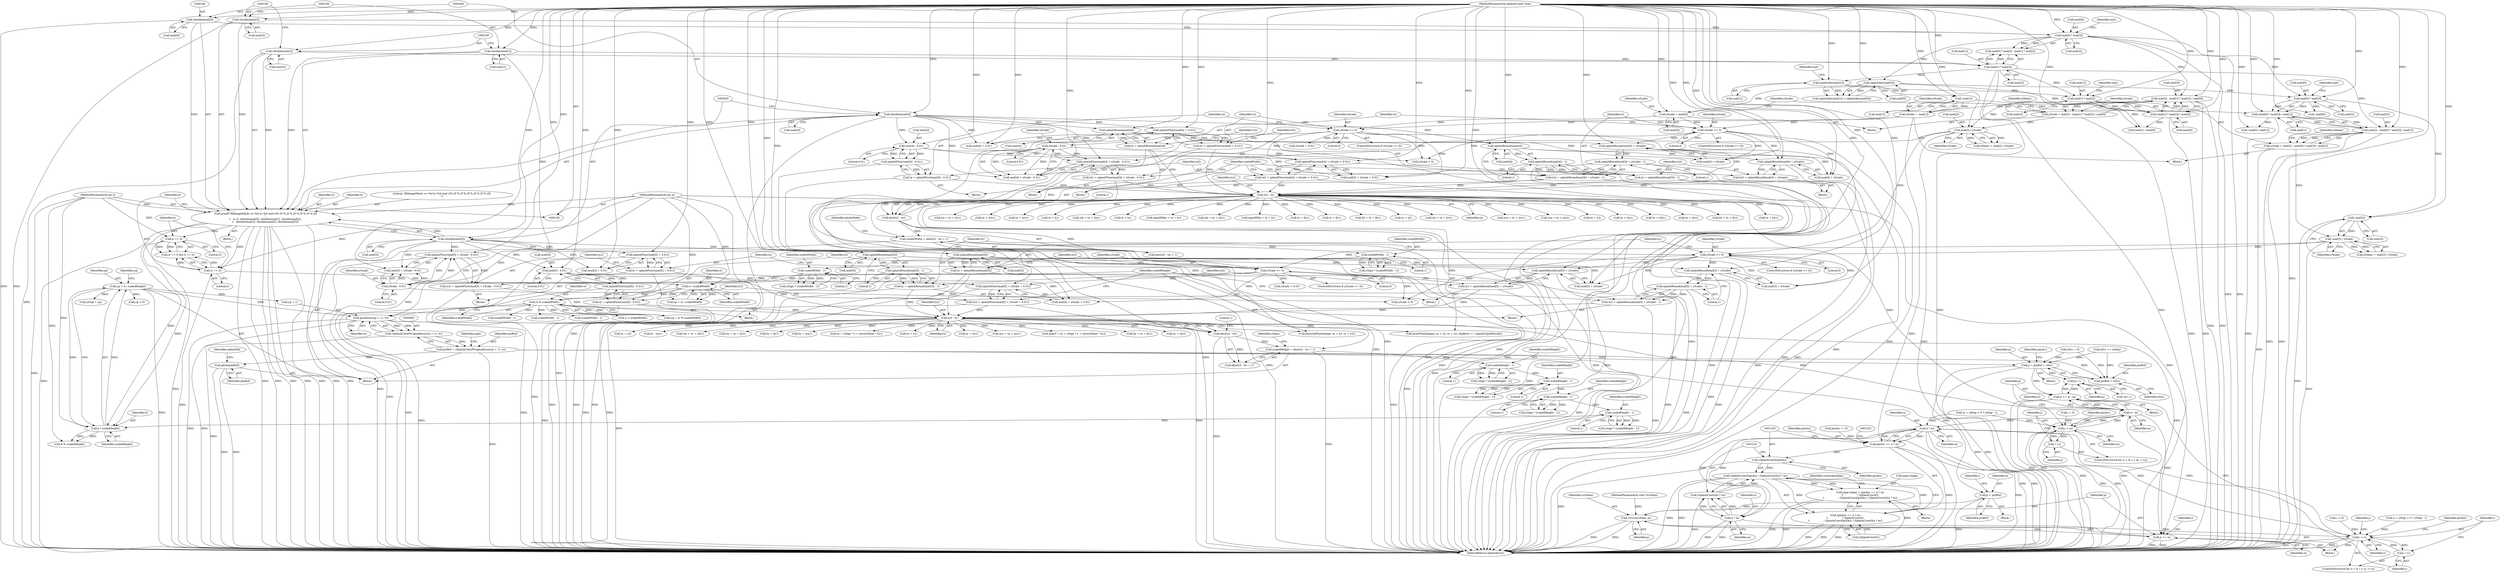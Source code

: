 digraph "0_poppler_9cf2325fb22f812b31858e519411f57747d39bd8_1@API" {
"1000894" [label="(Call,gmallocn((yp + 1), w))"];
"1000870" [label="(Call,yp = h / scaledHeight)"];
"1000872" [label="(Call,h / scaledHeight)"];
"1000175" [label="(Call,printf(\"fillImageMask: w=%d h=%d mat=[%.2f %.2f %.2f %.2f %.2f %.2f]\n\",\n\t   w, h, (double)mat[0], (double)mat[1], (double)mat[2],\n\t   (double)mat[3], (double)mat[4], (double)mat[5]))"];
"1000103" [label="(MethodParameterIn,int w)"];
"1000104" [label="(MethodParameterIn,int h)"];
"1000179" [label="(Call,(double)mat[0])"];
"1000105" [label="(MethodParameterIn,SplashCoord *mat)"];
"1000184" [label="(Call,(double)mat[1])"];
"1000189" [label="(Call,(double)mat[2])"];
"1000194" [label="(Call,(double)mat[3])"];
"1000199" [label="(Call,(double)mat[4])"];
"1000204" [label="(Call,(double)mat[5])"];
"1000214" [label="(Call,h == 0)"];
"1000615" [label="(Call,scaledHeight - 1)"];
"1000607" [label="(Call,scaledHeight - 1)"];
"1000586" [label="(Call,scaledHeight - 1)"];
"1000578" [label="(Call,scaledHeight - 1)"];
"1000518" [label="(Call,scaledHeight = abs(ty2 - ty) + 1)"];
"1000521" [label="(Call,abs(ty2 - ty))"];
"1000522" [label="(Call,ty2 - ty)"];
"1000508" [label="(Call,ty2 = splashFloor(mat[5] + yScale - 0.01))"];
"1000510" [label="(Call,splashFloor(mat[5] + yScale - 0.01))"];
"1000515" [label="(Call,yScale - 0.01)"];
"1000476" [label="(Call,yScale >= 0)"];
"1000322" [label="(Call,mat[2] / yScale)"];
"1000310" [label="(Call,mat[1] * mat[2])"];
"1000244" [label="(Call,splashAbs(mat[1]))"];
"1000230" [label="(Call,mat[1] * mat[2])"];
"1000303" [label="(Call,yScale = mat[3] - (mat[1] * mat[2]) / mat[0])"];
"1000305" [label="(Call,mat[3] - (mat[1] * mat[2]) / mat[0])"];
"1000223" [label="(Call,mat[0] * mat[3])"];
"1000309" [label="(Call,(mat[1] * mat[2]) / mat[0])"];
"1000248" [label="(Call,splashAbs(mat[0]))"];
"1000280" [label="(Call,-mat[3] / yScale)"];
"1000281" [label="(Call,-mat[3])"];
"1000268" [label="(Call,mat[0] * mat[3])"];
"1000261" [label="(Call,yScale = mat[2] - (mat[0] * mat[3]) / mat[1])"];
"1000263" [label="(Call,mat[2] - (mat[0] * mat[3]) / mat[1])"];
"1000267" [label="(Call,(mat[0] * mat[3]) / mat[1])"];
"1000257" [label="(Call,-mat[1])"];
"1000488" [label="(Call,ty2 = splashFloor(mat[5] + yScale + 0.01))"];
"1000490" [label="(Call,splashFloor(mat[5] + yScale + 0.01))"];
"1000483" [label="(Call,mat[5] - 0.01)"];
"1000445" [label="(Call,ty2 = splashRound(mat[5] + yScale) - 1)"];
"1000447" [label="(Call,splashRound(mat[5] + yScale) - 1)"];
"1000448" [label="(Call,splashRound(mat[5] + yScale))"];
"1000441" [label="(Call,splashRound(mat[5]))"];
"1000435" [label="(Call,yScale >= 0)"];
"1000465" [label="(Call,ty2 = splashRound(mat[5] + yScale))"];
"1000467" [label="(Call,splashRound(mat[5] + yScale))"];
"1000460" [label="(Call,splashRound(mat[5]))"];
"1000439" [label="(Call,ty = splashRound(mat[5]))"];
"1000500" [label="(Call,ty = splashFloor(mat[5] + 0.01))"];
"1000502" [label="(Call,splashFloor(mat[5] + 0.01))"];
"1000457" [label="(Call,ty = splashRound(mat[5]) - 1)"];
"1000459" [label="(Call,splashRound(mat[5]) - 1)"];
"1000480" [label="(Call,ty = splashFloor(mat[5] - 0.01))"];
"1000482" [label="(Call,splashFloor(mat[5] - 0.01))"];
"1000887" [label="(Call,w % scaledWidth)"];
"1000882" [label="(Call,w / scaledWidth)"];
"1000211" [label="(Call,w == 0)"];
"1000599" [label="(Call,scaledWidth - 1)"];
"1000561" [label="(Call,scaledWidth - 1)"];
"1000423" [label="(Call,scaledWidth = abs(tx2 - tx) + 1)"];
"1000426" [label="(Call,abs(tx2 - tx))"];
"1000427" [label="(Call,tx2 - tx)"];
"1000393" [label="(Call,tx2 = splashFloor(mat[4] + xScale + 0.01))"];
"1000395" [label="(Call,splashFloor(mat[4] + xScale + 0.01))"];
"1000388" [label="(Call,mat[4] - 0.01)"];
"1000381" [label="(Call,xScale >= 0)"];
"1000298" [label="(Call,xScale = mat[0])"];
"1000255" [label="(Call,xScale = -mat[1])"];
"1000350" [label="(Call,tx2 = splashRound(mat[4] + xScale) - 1)"];
"1000352" [label="(Call,splashRound(mat[4] + xScale) - 1)"];
"1000353" [label="(Call,splashRound(mat[4] + xScale))"];
"1000346" [label="(Call,splashRound(mat[4]))"];
"1000340" [label="(Call,xScale >= 0)"];
"1000413" [label="(Call,tx2 = splashFloor(mat[4] + xScale - 0.01))"];
"1000415" [label="(Call,splashFloor(mat[4] + xScale - 0.01))"];
"1000420" [label="(Call,xScale - 0.01)"];
"1000370" [label="(Call,tx2 = splashRound(mat[4] + xScale))"];
"1000372" [label="(Call,splashRound(mat[4] + xScale))"];
"1000365" [label="(Call,splashRound(mat[4]))"];
"1000405" [label="(Call,tx = splashFloor(mat[4] + 0.01))"];
"1000407" [label="(Call,splashFloor(mat[4] + 0.01))"];
"1000385" [label="(Call,tx = splashFloor(mat[4] - 0.01))"];
"1000387" [label="(Call,splashFloor(mat[4] - 0.01))"];
"1000344" [label="(Call,tx = splashRound(mat[4]))"];
"1000362" [label="(Call,tx = splashRound(mat[4]) - 1)"];
"1000364" [label="(Call,splashRound(mat[4]) - 1)"];
"1000892" [label="(Call,(SplashColorPtr)gmallocn((yp + 1), w))"];
"1000890" [label="(Call,pixBuf = (SplashColorPtr)gmallocn((yp + 1), w))"];
"1000962" [label="(Call,p = pixBuf)"];
"1000975" [label="(Call,(*src)(srcData, p))"];
"1000978" [label="(Call,p += w)"];
"1001171" [label="(Call,p = pixBuf + xSrc)"];
"1001202" [label="(Call,p++)"];
"1001204" [label="(Call,p += w - m)"];
"1001173" [label="(Call,pixBuf + xSrc)"];
"1001275" [label="(Call,gfree(pixBuf))"];
"1001206" [label="(Call,w - m)"];
"1001193" [label="(Call,j < m)"];
"1001196" [label="(Call,++j)"];
"1001221" [label="(Call,n * m)"];
"1001183" [label="(Call,i < n)"];
"1001186" [label="(Call,++i)"];
"1001219" [label="(Call,pixAcc == n * m)"];
"1001228" [label="(Call,(SplashCoord)pixAcc)"];
"1001227" [label="(Call,(SplashCoord)pixAcc / (SplashCoord)(n * m))"];
"1001214" [label="(Call,pipe.shape = (pixAcc == n * m)\n\t                 ? (SplashCoord)1\n\t                 : (SplashCoord)pixAcc / (SplashCoord)(n * m))"];
"1001218" [label="(Call,(pixAcc == n * m)\n\t                 ? (SplashCoord)1\n\t                 : (SplashCoord)pixAcc / (SplashCoord)(n * m))"];
"1001233" [label="(Call,n * m)"];
"1001231" [label="(Call,(SplashCoord)(n * m))"];
"1000977" [label="(Identifier,p)"];
"1000445" [label="(Call,ty2 = splashRound(mat[5] + yScale) - 1)"];
"1000258" [label="(Call,mat[1])"];
"1000646" [label="(Call,llx = tx + lly1)"];
"1000311" [label="(Call,mat[1])"];
"1000257" [label="(Call,-mat[1])"];
"1000422" [label="(Literal,0.01)"];
"1000373" [label="(Call,mat[4] + xScale)"];
"1000487" [label="(Literal,0.01)"];
"1001197" [label="(Identifier,j)"];
"1000210" [label="(Call,w == 0 && h == 0)"];
"1001231" [label="(Call,(SplashCoord)(n * m))"];
"1001208" [label="(Identifier,m)"];
"1000460" [label="(Call,splashRound(mat[5]))"];
"1000404" [label="(Block,)"];
"1000511" [label="(Call,mat[5] + yScale - 0.01)"];
"1000608" [label="(Identifier,scaledHeight)"];
"1000304" [label="(Identifier,yScale)"];
"1001175" [label="(Identifier,xSrc)"];
"1000234" [label="(Call,mat[2])"];
"1000873" [label="(Identifier,h)"];
"1000484" [label="(Call,mat[5])"];
"1000887" [label="(Call,w % scaledWidth)"];
"1000321" [label="(Identifier,xShear)"];
"1001179" [label="(ControlStructure,for (i = 0; i < n; ++i))"];
"1000446" [label="(Identifier,ty2)"];
"1000297" [label="(Block,)"];
"1000371" [label="(Identifier,tx2)"];
"1000483" [label="(Call,mat[5] - 0.01)"];
"1000458" [label="(Identifier,ty)"];
"1000189" [label="(Call,(double)mat[2])"];
"1000432" [label="(Identifier,glyphMode)"];
"1000488" [label="(Call,ty2 = splashFloor(mat[5] + yScale + 0.01))"];
"1001186" [label="(Call,++i)"];
"1000872" [label="(Call,h / scaledHeight)"];
"1000423" [label="(Call,scaledWidth = abs(tx2 - tx) + 1)"];
"1000102" [label="(MethodParameterIn,void *srcData)"];
"1000407" [label="(Call,splashFloor(mat[4] + 0.01))"];
"1000272" [label="(Call,mat[3])"];
"1000231" [label="(Call,mat[1])"];
"1000361" [label="(Block,)"];
"1000703" [label="(Call,lry = ty + lry1)"];
"1000889" [label="(Identifier,scaledWidth)"];
"1000521" [label="(Call,abs(ty2 - ty))"];
"1000279" [label="(Identifier,xShear)"];
"1000658" [label="(Call,tx + lry1)"];
"1000482" [label="(Call,splashFloor(mat[5] - 0.01))"];
"1000870" [label="(Call,yp = h / scaledHeight)"];
"1000973" [label="(Identifier,i)"];
"1000901" [label="(Identifier,pipe)"];
"1000224" [label="(Call,mat[0])"];
"1001191" [label="(Identifier,j)"];
"1000586" [label="(Call,scaledHeight - 1)"];
"1000491" [label="(Call,mat[5] + yScale + 0.01)"];
"1000281" [label="(Call,-mat[3])"];
"1001230" [label="(Identifier,pixAcc)"];
"1000600" [label="(Identifier,scaledWidth)"];
"1000303" [label="(Call,yScale = mat[3] - (mat[1] * mat[2]) / mat[0])"];
"1000204" [label="(Call,(double)mat[5])"];
"1000880" [label="(Call,xp = w / scaledWidth)"];
"1000359" [label="(Literal,1)"];
"1001233" [label="(Call,n * m)"];
"1001278" [label="(Identifier,splashOk)"];
"1000289" [label="(Call,-mat[0])"];
"1000656" [label="(Call,lrx = tx + lry1)"];
"1001234" [label="(Identifier,n)"];
"1000282" [label="(Call,mat[3])"];
"1000516" [label="(Identifier,yScale)"];
"1000420" [label="(Call,xScale - 0.01)"];
"1001220" [label="(Identifier,pixAcc)"];
"1000317" [label="(Call,mat[0])"];
"1000262" [label="(Identifier,yScale)"];
"1000680" [label="(Call,tx + urx1)"];
"1000519" [label="(Identifier,scaledHeight)"];
"1000364" [label="(Call,splashRound(mat[4]) - 1)"];
"1001201" [label="(Call,*p++)"];
"1000388" [label="(Call,mat[4] - 0.01)"];
"1001190" [label="(Call,j = 0)"];
"1001032" [label="(Call,scaledWidth - 1)"];
"1000616" [label="(Identifier,scaledHeight)"];
"1000214" [label="(Call,h == 0)"];
"1000638" [label="(Call,tx + ury1)"];
"1001039" [label="(Call,tx + k1)"];
"1001228" [label="(Call,(SplashCoord)pixAcc)"];
"1000979" [label="(Identifier,p)"];
"1001213" [label="(Block,)"];
"1000440" [label="(Identifier,ty)"];
"1000668" [label="(Call,ulx = tx + ulx1)"];
"1000442" [label="(Call,mat[5])"];
"1000326" [label="(Identifier,yScale)"];
"1000467" [label="(Call,splashRound(mat[5] + yScale))"];
"1001196" [label="(Call,++j)"];
"1000381" [label="(Call,xScale >= 0)"];
"1000877" [label="(Call,h % scaledHeight)"];
"1000695" [label="(Call,ty + lly1)"];
"1000468" [label="(Call,mat[5] + yScale)"];
"1000479" [label="(Block,)"];
"1001025" [label="(Call,tx + k1)"];
"1001203" [label="(Identifier,p)"];
"1000441" [label="(Call,splashRound(mat[5]))"];
"1001214" [label="(Call,pipe.shape = (pixAcc == n * m)\n\t                 ? (SplashCoord)1\n\t                 : (SplashCoord)pixAcc / (SplashCoord)(n * m))"];
"1001177" [label="(Identifier,pixAcc)"];
"1000275" [label="(Call,mat[1])"];
"1000587" [label="(Identifier,scaledHeight)"];
"1000578" [label="(Call,scaledHeight - 1)"];
"1000976" [label="(Identifier,srcData)"];
"1000395" [label="(Call,splashFloor(mat[4] + xScale + 0.01))"];
"1001204" [label="(Call,p += w - m)"];
"1001046" [label="(Call,scaledWidth - 1)"];
"1000456" [label="(Block,)"];
"1000685" [label="(Call,ty + ury1)"];
"1001013" [label="(Call,scaledWidth - 1)"];
"1001037" [label="(Call,spanXMax = tx + k1)"];
"1000503" [label="(Call,mat[5] + 0.01)"];
"1000597" [label="(Call,xSign * (scaledWidth - 1))"];
"1000495" [label="(Call,yScale + 0.01)"];
"1000177" [label="(Identifier,w)"];
"1000256" [label="(Identifier,xScale)"];
"1000206" [label="(Call,mat[5])"];
"1000967" [label="(Identifier,i)"];
"1000626" [label="(Call,ulx = tx + uly1)"];
"1000406" [label="(Identifier,tx)"];
"1000216" [label="(Literal,0)"];
"1000477" [label="(Identifier,yScale)"];
"1000489" [label="(Identifier,ty2)"];
"1001051" [label="(Call,ty + ySign * y + (int)(yShear * k1))"];
"1000428" [label="(Identifier,tx2)"];
"1000400" [label="(Call,xScale + 0.01)"];
"1001174" [label="(Identifier,pixBuf)"];
"1000383" [label="(Literal,0)"];
"1000365" [label="(Call,splashRound(mat[4]))"];
"1000438" [label="(Block,)"];
"1000288" [label="(Call,-mat[0] / mat[1])"];
"1001227" [label="(Call,(SplashCoord)pixAcc / (SplashCoord)(n * m))"];
"1000405" [label="(Call,tx = splashFloor(mat[4] + 0.01))"];
"1000351" [label="(Identifier,tx2)"];
"1000425" [label="(Call,abs(tx2 - tx) + 1)"];
"1000285" [label="(Identifier,yScale)"];
"1000250" [label="(Identifier,mat)"];
"1001193" [label="(Call,j < m)"];
"1001163" [label="(Call,m = xStep > 0 ? xStep : 1)"];
"1000448" [label="(Call,splashRound(mat[5] + yScale))"];
"1000222" [label="(Call,mat[0] * mat[3] - mat[1] * mat[2])"];
"1000249" [label="(Call,mat[0])"];
"1001194" [label="(Identifier,j)"];
"1000305" [label="(Call,mat[3] - (mat[1] * mat[2]) / mat[0])"];
"1000538" [label="(Call,yScale < 0)"];
"1001210" [label="(Call,pixAcc != 0)"];
"1001183" [label="(Call,i < n)"];
"1001249" [label="(Call,ty + y2)"];
"1001276" [label="(Identifier,pixBuf)"];
"1001205" [label="(Identifier,p)"];
"1000269" [label="(Call,mat[0])"];
"1000329" [label="(Call,mat[1] / mat[0])"];
"1000268" [label="(Call,mat[0] * mat[3])"];
"1000174" [label="(Block,)"];
"1000524" [label="(Identifier,ty)"];
"1000276" [label="(Identifier,mat)"];
"1000705" [label="(Call,ty + lry1)"];
"1000105" [label="(MethodParameterIn,SplashCoord *mat)"];
"1000342" [label="(Literal,0)"];
"1001235" [label="(Identifier,m)"];
"1000559" [label="(Call,xSign * (scaledWidth - 1))"];
"1000500" [label="(Call,ty = splashFloor(mat[5] + 0.01))"];
"1000191" [label="(Call,mat[2])"];
"1000424" [label="(Identifier,scaledWidth)"];
"1000518" [label="(Call,scaledHeight = abs(ty2 - ty) + 1)"];
"1000502" [label="(Call,splashFloor(mat[5] + 0.01))"];
"1001218" [label="(Call,(pixAcc == n * m)\n\t                 ? (SplashCoord)1\n\t                 : (SplashCoord)pixAcc / (SplashCoord)(n * m))"];
"1001223" [label="(Identifier,m)"];
"1000871" [label="(Identifier,yp)"];
"1000353" [label="(Call,splashRound(mat[4] + xScale))"];
"1000561" [label="(Call,scaledWidth - 1)"];
"1001023" [label="(Call,spanXMin = tx + k1)"];
"1001266" [label="(Call,xSrc += xStep)"];
"1000508" [label="(Call,ty2 = splashFloor(mat[5] + yScale - 0.01))"];
"1000322" [label="(Call,mat[2] / yScale)"];
"1000350" [label="(Call,tx2 = splashRound(mat[4] + xScale) - 1)"];
"1001082" [label="(Call,xSrc = 0)"];
"1000434" [label="(ControlStructure,if (yScale >= 0))"];
"1000430" [label="(Literal,1)"];
"1000978" [label="(Call,p += w)"];
"1000599" [label="(Call,scaledWidth - 1)"];
"1000415" [label="(Call,splashFloor(mat[4] + xScale - 0.01))"];
"1001188" [label="(Block,)"];
"1000615" [label="(Call,scaledHeight - 1)"];
"1000509" [label="(Identifier,ty2)"];
"1000243" [label="(Call,splashAbs(mat[1]) > splashAbs(mat[0]))"];
"1000464" [label="(Literal,1)"];
"1001206" [label="(Call,w - m)"];
"1000314" [label="(Call,mat[2])"];
"1000186" [label="(Call,mat[1])"];
"1000362" [label="(Call,tx = splashRound(mat[4]) - 1)"];
"1001202" [label="(Call,p++)"];
"1000212" [label="(Identifier,w)"];
"1000386" [label="(Identifier,tx)"];
"1001215" [label="(Call,pipe.shape)"];
"1000380" [label="(ControlStructure,if (xScale >= 0))"];
"1000213" [label="(Literal,0)"];
"1000181" [label="(Call,mat[0])"];
"1000688" [label="(Call,llx = tx + llx1)"];
"1000952" [label="(Call,yp > 0)"];
"1000344" [label="(Call,tx = splashRound(mat[4]))"];
"1000690" [label="(Call,tx + llx1)"];
"1000426" [label="(Call,abs(tx2 - tx))"];
"1001195" [label="(Identifier,m)"];
"1000306" [label="(Call,mat[3])"];
"1000510" [label="(Call,splashFloor(mat[5] + yScale - 0.01))"];
"1000447" [label="(Call,splashRound(mat[5] + yScale) - 1)"];
"1000227" [label="(Call,mat[3])"];
"1001275" [label="(Call,gfree(pixBuf))"];
"1001224" [label="(Call,(SplashCoord)1)"];
"1000683" [label="(Call,ury = ty + ury1)"];
"1001243" [label="(Call,drawAAPixel(&pipe, tx + x2, ty + y2))"];
"1000215" [label="(Identifier,h)"];
"1000248" [label="(Call,splashAbs(mat[0]))"];
"1000323" [label="(Call,mat[2])"];
"1000457" [label="(Call,ty = splashRound(mat[5]) - 1)"];
"1001049" [label="(Call,spanY = ty + ySign * y + (int)(yShear * k1))"];
"1000245" [label="(Call,mat[1])"];
"1000964" [label="(Identifier,pixBuf)"];
"1000588" [label="(Literal,1)"];
"1000343" [label="(Block,)"];
"1001185" [label="(Identifier,n)"];
"1000648" [label="(Call,tx + lly1)"];
"1000436" [label="(Identifier,yScale)"];
"1000175" [label="(Call,printf(\"fillImageMask: w=%d h=%d mat=[%.2f %.2f %.2f %.2f %.2f %.2f]\n\",\n\t   w, h, (double)mat[0], (double)mat[1], (double)mat[2],\n\t   (double)mat[3], (double)mat[4], (double)mat[5]))"];
"1000891" [label="(Identifier,pixBuf)"];
"1000490" [label="(Call,splashFloor(mat[5] + yScale + 0.01))"];
"1001257" [label="(Call,tx + x2)"];
"1000345" [label="(Identifier,tx)"];
"1000372" [label="(Call,splashRound(mat[4] + xScale))"];
"1000354" [label="(Call,mat[4] + xScale)"];
"1001254" [label="(Call,drawPixel(&pipe, tx + x2, ty + y2, clipRes2 == splashClipAllInside))"];
"1000299" [label="(Identifier,xScale)"];
"1000888" [label="(Identifier,w)"];
"1000300" [label="(Call,mat[0])"];
"1000975" [label="(Call,(*src)(srcData, p))"];
"1000107" [label="(Block,)"];
"1000421" [label="(Identifier,xScale)"];
"1000103" [label="(MethodParameterIn,int w)"];
"1000613" [label="(Call,ySign * (scaledHeight - 1))"];
"1001238" [label="(Identifier,vectorAntialias)"];
"1000563" [label="(Literal,1)"];
"1000347" [label="(Call,mat[4])"];
"1000525" [label="(Literal,1)"];
"1000408" [label="(Call,mat[4] + 0.01)"];
"1000601" [label="(Literal,1)"];
"1000394" [label="(Identifier,tx2)"];
"1001119" [label="(Call,x < scaledWidth)"];
"1000515" [label="(Call,yScale - 0.01)"];
"1000392" [label="(Literal,0.01)"];
"1000254" [label="(Block,)"];
"1000481" [label="(Identifier,ty)"];
"1000278" [label="(Call,xShear = -mat[3] / yScale)"];
"1000562" [label="(Identifier,scaledWidth)"];
"1000413" [label="(Call,tx2 = splashFloor(mat[4] + xScale - 0.01))"];
"1000693" [label="(Call,lly = ty + lly1)"];
"1000576" [label="(Call,ySign * (scaledHeight - 1))"];
"1000223" [label="(Call,mat[0] * mat[3])"];
"1000416" [label="(Call,mat[4] + xScale - 0.01)"];
"1000698" [label="(Call,lrx = tx + lrx1)"];
"1000884" [label="(Identifier,scaledWidth)"];
"1000501" [label="(Identifier,ty)"];
"1000892" [label="(Call,(SplashColorPtr)gmallocn((yp + 1), w))"];
"1000895" [label="(Call,yp + 1)"];
"1000255" [label="(Call,xScale = -mat[1])"];
"1000429" [label="(Identifier,tx)"];
"1000580" [label="(Literal,1)"];
"1001107" [label="(Call,n = yStep > 0 ? yStep : 1)"];
"1000459" [label="(Call,splashRound(mat[5]) - 1)"];
"1000199" [label="(Call,(double)mat[4])"];
"1000363" [label="(Identifier,tx)"];
"1000435" [label="(Call,yScale >= 0)"];
"1000366" [label="(Call,mat[4])"];
"1000385" [label="(Call,tx = splashFloor(mat[4] - 0.01))"];
"1000232" [label="(Identifier,mat)"];
"1000522" [label="(Call,ty2 - ty)"];
"1000636" [label="(Call,urx = tx + ury1)"];
"1000609" [label="(Literal,1)"];
"1000346" [label="(Call,splashRound(mat[4]))"];
"1001211" [label="(Identifier,pixAcc)"];
"1000211" [label="(Call,w == 0)"];
"1001171" [label="(Call,p = pixBuf + xSrc)"];
"1000178" [label="(Identifier,h)"];
"1000461" [label="(Call,mat[5])"];
"1000678" [label="(Call,urx = tx + urx1)"];
"1000454" [label="(Literal,1)"];
"1000179" [label="(Call,(double)mat[0])"];
"1000176" [label="(Literal,\"fillImageMask: w=%d h=%d mat=[%.2f %.2f %.2f %.2f %.2f %.2f]\n\")"];
"1000675" [label="(Call,ty + uly1)"];
"1000352" [label="(Call,splashRound(mat[4] + xScale) - 1)"];
"1001124" [label="(Block,)"];
"1000617" [label="(Literal,1)"];
"1001246" [label="(Call,tx + x2)"];
"1000700" [label="(Call,tx + lrx1)"];
"1001221" [label="(Call,n * m)"];
"1000962" [label="(Call,p = pixBuf)"];
"1000890" [label="(Call,pixBuf = (SplashColorPtr)gmallocn((yp + 1), w))"];
"1000527" [label="(Identifier,xSign)"];
"1000883" [label="(Identifier,w)"];
"1000414" [label="(Identifier,tx2)"];
"1000520" [label="(Call,abs(ty2 - ty) + 1)"];
"1000340" [label="(Call,xScale >= 0)"];
"1000309" [label="(Call,(mat[1] * mat[2]) / mat[0])"];
"1000876" [label="(Identifier,yq)"];
"1000264" [label="(Call,mat[2])"];
"1000341" [label="(Identifier,xScale)"];
"1001172" [label="(Identifier,p)"];
"1000244" [label="(Call,splashAbs(mat[1]))"];
"1000933" [label="(Call,yStep = yp)"];
"1000263" [label="(Call,mat[2] - (mat[0] * mat[3]) / mat[1])"];
"1001279" [label="(MethodReturn,SplashError)"];
"1000607" [label="(Call,scaledHeight - 1)"];
"1000670" [label="(Call,tx + ulx1)"];
"1000310" [label="(Call,mat[1] * mat[2])"];
"1000523" [label="(Identifier,ty2)"];
"1000318" [label="(Identifier,mat)"];
"1001187" [label="(Identifier,i)"];
"1000387" [label="(Call,splashFloor(mat[4] - 0.01))"];
"1000894" [label="(Call,gmallocn((yp + 1), w))"];
"1000370" [label="(Call,tx2 = splashRound(mat[4] + xScale))"];
"1000874" [label="(Identifier,scaledHeight)"];
"1000961" [label="(Block,)"];
"1000437" [label="(Literal,0)"];
"1000427" [label="(Call,tx2 - tx)"];
"1000475" [label="(ControlStructure,if (yScale >= 0))"];
"1001222" [label="(Identifier,n)"];
"1001184" [label="(Identifier,i)"];
"1001189" [label="(ControlStructure,for (j = 0; j < m; ++j))"];
"1000517" [label="(Literal,0.01)"];
"1000104" [label="(MethodParameterIn,int h)"];
"1000529" [label="(Call,xScale < 0)"];
"1000963" [label="(Identifier,p)"];
"1000480" [label="(Call,ty = splashFloor(mat[5] - 0.01))"];
"1000465" [label="(Call,ty2 = splashRound(mat[5] + yScale))"];
"1000449" [label="(Call,mat[5] + yScale)"];
"1000230" [label="(Call,mat[1] * mat[2])"];
"1000320" [label="(Call,xShear = mat[2] / yScale)"];
"1000393" [label="(Call,tx2 = splashFloor(mat[4] + xScale + 0.01))"];
"1000885" [label="(Call,xq = w % scaledWidth)"];
"1000476" [label="(Call,yScale >= 0)"];
"1001207" [label="(Identifier,w)"];
"1001260" [label="(Call,ty + y2)"];
"1000280" [label="(Call,-mat[3] / yScale)"];
"1000974" [label="(Block,)"];
"1000389" [label="(Call,mat[4])"];
"1000579" [label="(Identifier,scaledHeight)"];
"1000384" [label="(Block,)"];
"1000369" [label="(Literal,1)"];
"1000439" [label="(Call,ty = splashRound(mat[5]))"];
"1000382" [label="(Identifier,xScale)"];
"1001180" [label="(Call,i = 0)"];
"1000196" [label="(Call,mat[3])"];
"1000633" [label="(Call,ty - ulx1)"];
"1000267" [label="(Call,(mat[0] * mat[3]) / mat[1])"];
"1000584" [label="(Call,ySign * (scaledHeight - 1))"];
"1000194" [label="(Call,(double)mat[3])"];
"1000478" [label="(Literal,0)"];
"1000628" [label="(Call,tx + uly1)"];
"1000499" [label="(Block,)"];
"1000466" [label="(Identifier,ty2)"];
"1001219" [label="(Call,pixAcc == n * m)"];
"1000184" [label="(Call,(double)mat[1])"];
"1000898" [label="(Identifier,w)"];
"1000298" [label="(Call,xScale = mat[0])"];
"1000396" [label="(Call,mat[4] + xScale + 0.01)"];
"1001200" [label="(Identifier,pixAcc)"];
"1001173" [label="(Call,pixBuf + xSrc)"];
"1000882" [label="(Call,w / scaledWidth)"];
"1000201" [label="(Call,mat[4])"];
"1000261" [label="(Call,yScale = mat[2] - (mat[0] * mat[3]) / mat[1])"];
"1000673" [label="(Call,uly = ty + uly1)"];
"1000339" [label="(ControlStructure,if (xScale >= 0))"];
"1000980" [label="(Identifier,w)"];
"1000605" [label="(Call,ySign * (scaledHeight - 1))"];
"1000894" -> "1000892"  [label="AST: "];
"1000894" -> "1000898"  [label="CFG: "];
"1000895" -> "1000894"  [label="AST: "];
"1000898" -> "1000894"  [label="AST: "];
"1000892" -> "1000894"  [label="CFG: "];
"1000894" -> "1001279"  [label="DDG: "];
"1000894" -> "1001279"  [label="DDG: "];
"1000894" -> "1000892"  [label="DDG: "];
"1000894" -> "1000892"  [label="DDG: "];
"1000870" -> "1000894"  [label="DDG: "];
"1000887" -> "1000894"  [label="DDG: "];
"1000103" -> "1000894"  [label="DDG: "];
"1000894" -> "1000978"  [label="DDG: "];
"1000894" -> "1001206"  [label="DDG: "];
"1000870" -> "1000107"  [label="AST: "];
"1000870" -> "1000872"  [label="CFG: "];
"1000871" -> "1000870"  [label="AST: "];
"1000872" -> "1000870"  [label="AST: "];
"1000876" -> "1000870"  [label="CFG: "];
"1000870" -> "1001279"  [label="DDG: "];
"1000872" -> "1000870"  [label="DDG: "];
"1000872" -> "1000870"  [label="DDG: "];
"1000870" -> "1000895"  [label="DDG: "];
"1000870" -> "1000933"  [label="DDG: "];
"1000870" -> "1000952"  [label="DDG: "];
"1000872" -> "1000874"  [label="CFG: "];
"1000873" -> "1000872"  [label="AST: "];
"1000874" -> "1000872"  [label="AST: "];
"1000175" -> "1000872"  [label="DDG: "];
"1000214" -> "1000872"  [label="DDG: "];
"1000104" -> "1000872"  [label="DDG: "];
"1000615" -> "1000872"  [label="DDG: "];
"1000872" -> "1000877"  [label="DDG: "];
"1000872" -> "1000877"  [label="DDG: "];
"1000175" -> "1000174"  [label="AST: "];
"1000175" -> "1000204"  [label="CFG: "];
"1000176" -> "1000175"  [label="AST: "];
"1000177" -> "1000175"  [label="AST: "];
"1000178" -> "1000175"  [label="AST: "];
"1000179" -> "1000175"  [label="AST: "];
"1000184" -> "1000175"  [label="AST: "];
"1000189" -> "1000175"  [label="AST: "];
"1000194" -> "1000175"  [label="AST: "];
"1000199" -> "1000175"  [label="AST: "];
"1000204" -> "1000175"  [label="AST: "];
"1000212" -> "1000175"  [label="CFG: "];
"1000175" -> "1001279"  [label="DDG: "];
"1000175" -> "1001279"  [label="DDG: "];
"1000175" -> "1001279"  [label="DDG: "];
"1000175" -> "1001279"  [label="DDG: "];
"1000175" -> "1001279"  [label="DDG: "];
"1000175" -> "1001279"  [label="DDG: "];
"1000175" -> "1001279"  [label="DDG: "];
"1000175" -> "1001279"  [label="DDG: "];
"1000103" -> "1000175"  [label="DDG: "];
"1000104" -> "1000175"  [label="DDG: "];
"1000179" -> "1000175"  [label="DDG: "];
"1000184" -> "1000175"  [label="DDG: "];
"1000189" -> "1000175"  [label="DDG: "];
"1000194" -> "1000175"  [label="DDG: "];
"1000199" -> "1000175"  [label="DDG: "];
"1000204" -> "1000175"  [label="DDG: "];
"1000175" -> "1000211"  [label="DDG: "];
"1000175" -> "1000214"  [label="DDG: "];
"1000103" -> "1000100"  [label="AST: "];
"1000103" -> "1001279"  [label="DDG: "];
"1000103" -> "1000211"  [label="DDG: "];
"1000103" -> "1000882"  [label="DDG: "];
"1000103" -> "1000887"  [label="DDG: "];
"1000103" -> "1000978"  [label="DDG: "];
"1000103" -> "1001206"  [label="DDG: "];
"1000104" -> "1000100"  [label="AST: "];
"1000104" -> "1001279"  [label="DDG: "];
"1000104" -> "1000214"  [label="DDG: "];
"1000104" -> "1000877"  [label="DDG: "];
"1000179" -> "1000181"  [label="CFG: "];
"1000180" -> "1000179"  [label="AST: "];
"1000181" -> "1000179"  [label="AST: "];
"1000185" -> "1000179"  [label="CFG: "];
"1000179" -> "1001279"  [label="DDG: "];
"1000105" -> "1000179"  [label="DDG: "];
"1000179" -> "1000223"  [label="DDG: "];
"1000105" -> "1000100"  [label="AST: "];
"1000105" -> "1001279"  [label="DDG: "];
"1000105" -> "1000184"  [label="DDG: "];
"1000105" -> "1000189"  [label="DDG: "];
"1000105" -> "1000194"  [label="DDG: "];
"1000105" -> "1000199"  [label="DDG: "];
"1000105" -> "1000204"  [label="DDG: "];
"1000105" -> "1000223"  [label="DDG: "];
"1000105" -> "1000230"  [label="DDG: "];
"1000105" -> "1000244"  [label="DDG: "];
"1000105" -> "1000248"  [label="DDG: "];
"1000105" -> "1000257"  [label="DDG: "];
"1000105" -> "1000263"  [label="DDG: "];
"1000105" -> "1000268"  [label="DDG: "];
"1000105" -> "1000267"  [label="DDG: "];
"1000105" -> "1000281"  [label="DDG: "];
"1000105" -> "1000289"  [label="DDG: "];
"1000105" -> "1000288"  [label="DDG: "];
"1000105" -> "1000298"  [label="DDG: "];
"1000105" -> "1000305"  [label="DDG: "];
"1000105" -> "1000310"  [label="DDG: "];
"1000105" -> "1000309"  [label="DDG: "];
"1000105" -> "1000322"  [label="DDG: "];
"1000105" -> "1000329"  [label="DDG: "];
"1000105" -> "1000346"  [label="DDG: "];
"1000105" -> "1000353"  [label="DDG: "];
"1000105" -> "1000354"  [label="DDG: "];
"1000105" -> "1000365"  [label="DDG: "];
"1000105" -> "1000372"  [label="DDG: "];
"1000105" -> "1000373"  [label="DDG: "];
"1000105" -> "1000388"  [label="DDG: "];
"1000105" -> "1000395"  [label="DDG: "];
"1000105" -> "1000396"  [label="DDG: "];
"1000105" -> "1000407"  [label="DDG: "];
"1000105" -> "1000408"  [label="DDG: "];
"1000105" -> "1000415"  [label="DDG: "];
"1000105" -> "1000416"  [label="DDG: "];
"1000105" -> "1000441"  [label="DDG: "];
"1000105" -> "1000448"  [label="DDG: "];
"1000105" -> "1000449"  [label="DDG: "];
"1000105" -> "1000460"  [label="DDG: "];
"1000105" -> "1000467"  [label="DDG: "];
"1000105" -> "1000468"  [label="DDG: "];
"1000105" -> "1000483"  [label="DDG: "];
"1000105" -> "1000490"  [label="DDG: "];
"1000105" -> "1000491"  [label="DDG: "];
"1000105" -> "1000502"  [label="DDG: "];
"1000105" -> "1000503"  [label="DDG: "];
"1000105" -> "1000510"  [label="DDG: "];
"1000105" -> "1000511"  [label="DDG: "];
"1000184" -> "1000186"  [label="CFG: "];
"1000185" -> "1000184"  [label="AST: "];
"1000186" -> "1000184"  [label="AST: "];
"1000190" -> "1000184"  [label="CFG: "];
"1000184" -> "1001279"  [label="DDG: "];
"1000184" -> "1000230"  [label="DDG: "];
"1000189" -> "1000191"  [label="CFG: "];
"1000190" -> "1000189"  [label="AST: "];
"1000191" -> "1000189"  [label="AST: "];
"1000195" -> "1000189"  [label="CFG: "];
"1000189" -> "1001279"  [label="DDG: "];
"1000189" -> "1000230"  [label="DDG: "];
"1000194" -> "1000196"  [label="CFG: "];
"1000195" -> "1000194"  [label="AST: "];
"1000196" -> "1000194"  [label="AST: "];
"1000200" -> "1000194"  [label="CFG: "];
"1000194" -> "1001279"  [label="DDG: "];
"1000194" -> "1000223"  [label="DDG: "];
"1000199" -> "1000201"  [label="CFG: "];
"1000200" -> "1000199"  [label="AST: "];
"1000201" -> "1000199"  [label="AST: "];
"1000205" -> "1000199"  [label="CFG: "];
"1000199" -> "1001279"  [label="DDG: "];
"1000199" -> "1000346"  [label="DDG: "];
"1000199" -> "1000365"  [label="DDG: "];
"1000199" -> "1000388"  [label="DDG: "];
"1000199" -> "1000407"  [label="DDG: "];
"1000199" -> "1000408"  [label="DDG: "];
"1000199" -> "1000415"  [label="DDG: "];
"1000199" -> "1000416"  [label="DDG: "];
"1000204" -> "1000206"  [label="CFG: "];
"1000205" -> "1000204"  [label="AST: "];
"1000206" -> "1000204"  [label="AST: "];
"1000204" -> "1001279"  [label="DDG: "];
"1000204" -> "1000441"  [label="DDG: "];
"1000204" -> "1000460"  [label="DDG: "];
"1000204" -> "1000483"  [label="DDG: "];
"1000204" -> "1000502"  [label="DDG: "];
"1000204" -> "1000503"  [label="DDG: "];
"1000204" -> "1000510"  [label="DDG: "];
"1000204" -> "1000511"  [label="DDG: "];
"1000214" -> "1000210"  [label="AST: "];
"1000214" -> "1000216"  [label="CFG: "];
"1000215" -> "1000214"  [label="AST: "];
"1000216" -> "1000214"  [label="AST: "];
"1000210" -> "1000214"  [label="CFG: "];
"1000214" -> "1001279"  [label="DDG: "];
"1000214" -> "1000210"  [label="DDG: "];
"1000214" -> "1000210"  [label="DDG: "];
"1000615" -> "1000613"  [label="AST: "];
"1000615" -> "1000617"  [label="CFG: "];
"1000616" -> "1000615"  [label="AST: "];
"1000617" -> "1000615"  [label="AST: "];
"1000613" -> "1000615"  [label="CFG: "];
"1000615" -> "1000613"  [label="DDG: "];
"1000615" -> "1000613"  [label="DDG: "];
"1000607" -> "1000615"  [label="DDG: "];
"1000607" -> "1000605"  [label="AST: "];
"1000607" -> "1000609"  [label="CFG: "];
"1000608" -> "1000607"  [label="AST: "];
"1000609" -> "1000607"  [label="AST: "];
"1000605" -> "1000607"  [label="CFG: "];
"1000607" -> "1000605"  [label="DDG: "];
"1000607" -> "1000605"  [label="DDG: "];
"1000586" -> "1000607"  [label="DDG: "];
"1000586" -> "1000584"  [label="AST: "];
"1000586" -> "1000588"  [label="CFG: "];
"1000587" -> "1000586"  [label="AST: "];
"1000588" -> "1000586"  [label="AST: "];
"1000584" -> "1000586"  [label="CFG: "];
"1000586" -> "1000584"  [label="DDG: "];
"1000586" -> "1000584"  [label="DDG: "];
"1000578" -> "1000586"  [label="DDG: "];
"1000578" -> "1000576"  [label="AST: "];
"1000578" -> "1000580"  [label="CFG: "];
"1000579" -> "1000578"  [label="AST: "];
"1000580" -> "1000578"  [label="AST: "];
"1000576" -> "1000578"  [label="CFG: "];
"1000578" -> "1000576"  [label="DDG: "];
"1000578" -> "1000576"  [label="DDG: "];
"1000518" -> "1000578"  [label="DDG: "];
"1000518" -> "1000107"  [label="AST: "];
"1000518" -> "1000520"  [label="CFG: "];
"1000519" -> "1000518"  [label="AST: "];
"1000520" -> "1000518"  [label="AST: "];
"1000527" -> "1000518"  [label="CFG: "];
"1000518" -> "1001279"  [label="DDG: "];
"1000521" -> "1000518"  [label="DDG: "];
"1000521" -> "1000520"  [label="AST: "];
"1000521" -> "1000522"  [label="CFG: "];
"1000522" -> "1000521"  [label="AST: "];
"1000525" -> "1000521"  [label="CFG: "];
"1000521" -> "1001279"  [label="DDG: "];
"1000521" -> "1000520"  [label="DDG: "];
"1000522" -> "1000521"  [label="DDG: "];
"1000522" -> "1000521"  [label="DDG: "];
"1000522" -> "1000524"  [label="CFG: "];
"1000523" -> "1000522"  [label="AST: "];
"1000524" -> "1000522"  [label="AST: "];
"1000522" -> "1001279"  [label="DDG: "];
"1000508" -> "1000522"  [label="DDG: "];
"1000488" -> "1000522"  [label="DDG: "];
"1000445" -> "1000522"  [label="DDG: "];
"1000465" -> "1000522"  [label="DDG: "];
"1000439" -> "1000522"  [label="DDG: "];
"1000500" -> "1000522"  [label="DDG: "];
"1000457" -> "1000522"  [label="DDG: "];
"1000480" -> "1000522"  [label="DDG: "];
"1000522" -> "1000633"  [label="DDG: "];
"1000522" -> "1000673"  [label="DDG: "];
"1000522" -> "1000675"  [label="DDG: "];
"1000522" -> "1000683"  [label="DDG: "];
"1000522" -> "1000685"  [label="DDG: "];
"1000522" -> "1000693"  [label="DDG: "];
"1000522" -> "1000695"  [label="DDG: "];
"1000522" -> "1000703"  [label="DDG: "];
"1000522" -> "1000705"  [label="DDG: "];
"1000522" -> "1001049"  [label="DDG: "];
"1000522" -> "1001051"  [label="DDG: "];
"1000522" -> "1001243"  [label="DDG: "];
"1000522" -> "1001249"  [label="DDG: "];
"1000522" -> "1001254"  [label="DDG: "];
"1000522" -> "1001260"  [label="DDG: "];
"1000508" -> "1000499"  [label="AST: "];
"1000508" -> "1000510"  [label="CFG: "];
"1000509" -> "1000508"  [label="AST: "];
"1000510" -> "1000508"  [label="AST: "];
"1000519" -> "1000508"  [label="CFG: "];
"1000508" -> "1001279"  [label="DDG: "];
"1000510" -> "1000508"  [label="DDG: "];
"1000510" -> "1000511"  [label="CFG: "];
"1000511" -> "1000510"  [label="AST: "];
"1000510" -> "1001279"  [label="DDG: "];
"1000515" -> "1000510"  [label="DDG: "];
"1000515" -> "1000510"  [label="DDG: "];
"1000515" -> "1000511"  [label="AST: "];
"1000515" -> "1000517"  [label="CFG: "];
"1000516" -> "1000515"  [label="AST: "];
"1000517" -> "1000515"  [label="AST: "];
"1000511" -> "1000515"  [label="CFG: "];
"1000515" -> "1000511"  [label="DDG: "];
"1000515" -> "1000511"  [label="DDG: "];
"1000476" -> "1000515"  [label="DDG: "];
"1000515" -> "1000538"  [label="DDG: "];
"1000476" -> "1000475"  [label="AST: "];
"1000476" -> "1000478"  [label="CFG: "];
"1000477" -> "1000476"  [label="AST: "];
"1000478" -> "1000476"  [label="AST: "];
"1000481" -> "1000476"  [label="CFG: "];
"1000501" -> "1000476"  [label="CFG: "];
"1000476" -> "1001279"  [label="DDG: "];
"1000322" -> "1000476"  [label="DDG: "];
"1000280" -> "1000476"  [label="DDG: "];
"1000476" -> "1000490"  [label="DDG: "];
"1000476" -> "1000491"  [label="DDG: "];
"1000476" -> "1000495"  [label="DDG: "];
"1000476" -> "1000538"  [label="DDG: "];
"1000322" -> "1000320"  [label="AST: "];
"1000322" -> "1000326"  [label="CFG: "];
"1000323" -> "1000322"  [label="AST: "];
"1000326" -> "1000322"  [label="AST: "];
"1000320" -> "1000322"  [label="CFG: "];
"1000322" -> "1001279"  [label="DDG: "];
"1000322" -> "1000320"  [label="DDG: "];
"1000322" -> "1000320"  [label="DDG: "];
"1000310" -> "1000322"  [label="DDG: "];
"1000303" -> "1000322"  [label="DDG: "];
"1000322" -> "1000435"  [label="DDG: "];
"1000310" -> "1000309"  [label="AST: "];
"1000310" -> "1000314"  [label="CFG: "];
"1000311" -> "1000310"  [label="AST: "];
"1000314" -> "1000310"  [label="AST: "];
"1000318" -> "1000310"  [label="CFG: "];
"1000310" -> "1000309"  [label="DDG: "];
"1000310" -> "1000309"  [label="DDG: "];
"1000244" -> "1000310"  [label="DDG: "];
"1000230" -> "1000310"  [label="DDG: "];
"1000310" -> "1000329"  [label="DDG: "];
"1000244" -> "1000243"  [label="AST: "];
"1000244" -> "1000245"  [label="CFG: "];
"1000245" -> "1000244"  [label="AST: "];
"1000250" -> "1000244"  [label="CFG: "];
"1000244" -> "1000243"  [label="DDG: "];
"1000230" -> "1000244"  [label="DDG: "];
"1000244" -> "1000257"  [label="DDG: "];
"1000230" -> "1000222"  [label="AST: "];
"1000230" -> "1000234"  [label="CFG: "];
"1000231" -> "1000230"  [label="AST: "];
"1000234" -> "1000230"  [label="AST: "];
"1000222" -> "1000230"  [label="CFG: "];
"1000230" -> "1001279"  [label="DDG: "];
"1000230" -> "1001279"  [label="DDG: "];
"1000230" -> "1000222"  [label="DDG: "];
"1000230" -> "1000222"  [label="DDG: "];
"1000230" -> "1000263"  [label="DDG: "];
"1000303" -> "1000297"  [label="AST: "];
"1000303" -> "1000305"  [label="CFG: "];
"1000304" -> "1000303"  [label="AST: "];
"1000305" -> "1000303"  [label="AST: "];
"1000321" -> "1000303"  [label="CFG: "];
"1000303" -> "1001279"  [label="DDG: "];
"1000305" -> "1000303"  [label="DDG: "];
"1000305" -> "1000303"  [label="DDG: "];
"1000305" -> "1000309"  [label="CFG: "];
"1000306" -> "1000305"  [label="AST: "];
"1000309" -> "1000305"  [label="AST: "];
"1000305" -> "1001279"  [label="DDG: "];
"1000305" -> "1001279"  [label="DDG: "];
"1000223" -> "1000305"  [label="DDG: "];
"1000309" -> "1000305"  [label="DDG: "];
"1000309" -> "1000305"  [label="DDG: "];
"1000223" -> "1000222"  [label="AST: "];
"1000223" -> "1000227"  [label="CFG: "];
"1000224" -> "1000223"  [label="AST: "];
"1000227" -> "1000223"  [label="AST: "];
"1000232" -> "1000223"  [label="CFG: "];
"1000223" -> "1001279"  [label="DDG: "];
"1000223" -> "1001279"  [label="DDG: "];
"1000223" -> "1000222"  [label="DDG: "];
"1000223" -> "1000222"  [label="DDG: "];
"1000223" -> "1000248"  [label="DDG: "];
"1000223" -> "1000268"  [label="DDG: "];
"1000309" -> "1000317"  [label="CFG: "];
"1000317" -> "1000309"  [label="AST: "];
"1000309" -> "1001279"  [label="DDG: "];
"1000248" -> "1000309"  [label="DDG: "];
"1000309" -> "1000329"  [label="DDG: "];
"1000248" -> "1000243"  [label="AST: "];
"1000248" -> "1000249"  [label="CFG: "];
"1000249" -> "1000248"  [label="AST: "];
"1000243" -> "1000248"  [label="CFG: "];
"1000248" -> "1000243"  [label="DDG: "];
"1000248" -> "1000268"  [label="DDG: "];
"1000248" -> "1000298"  [label="DDG: "];
"1000280" -> "1000278"  [label="AST: "];
"1000280" -> "1000285"  [label="CFG: "];
"1000281" -> "1000280"  [label="AST: "];
"1000285" -> "1000280"  [label="AST: "];
"1000278" -> "1000280"  [label="CFG: "];
"1000280" -> "1001279"  [label="DDG: "];
"1000280" -> "1000278"  [label="DDG: "];
"1000280" -> "1000278"  [label="DDG: "];
"1000281" -> "1000280"  [label="DDG: "];
"1000261" -> "1000280"  [label="DDG: "];
"1000280" -> "1000435"  [label="DDG: "];
"1000281" -> "1000282"  [label="CFG: "];
"1000282" -> "1000281"  [label="AST: "];
"1000285" -> "1000281"  [label="CFG: "];
"1000281" -> "1001279"  [label="DDG: "];
"1000268" -> "1000281"  [label="DDG: "];
"1000268" -> "1000267"  [label="AST: "];
"1000268" -> "1000272"  [label="CFG: "];
"1000269" -> "1000268"  [label="AST: "];
"1000272" -> "1000268"  [label="AST: "];
"1000276" -> "1000268"  [label="CFG: "];
"1000268" -> "1000267"  [label="DDG: "];
"1000268" -> "1000267"  [label="DDG: "];
"1000268" -> "1000289"  [label="DDG: "];
"1000261" -> "1000254"  [label="AST: "];
"1000261" -> "1000263"  [label="CFG: "];
"1000262" -> "1000261"  [label="AST: "];
"1000263" -> "1000261"  [label="AST: "];
"1000279" -> "1000261"  [label="CFG: "];
"1000261" -> "1001279"  [label="DDG: "];
"1000263" -> "1000261"  [label="DDG: "];
"1000263" -> "1000261"  [label="DDG: "];
"1000263" -> "1000267"  [label="CFG: "];
"1000264" -> "1000263"  [label="AST: "];
"1000267" -> "1000263"  [label="AST: "];
"1000263" -> "1001279"  [label="DDG: "];
"1000263" -> "1001279"  [label="DDG: "];
"1000267" -> "1000263"  [label="DDG: "];
"1000267" -> "1000263"  [label="DDG: "];
"1000267" -> "1000275"  [label="CFG: "];
"1000275" -> "1000267"  [label="AST: "];
"1000267" -> "1001279"  [label="DDG: "];
"1000257" -> "1000267"  [label="DDG: "];
"1000267" -> "1000288"  [label="DDG: "];
"1000257" -> "1000255"  [label="AST: "];
"1000257" -> "1000258"  [label="CFG: "];
"1000258" -> "1000257"  [label="AST: "];
"1000255" -> "1000257"  [label="CFG: "];
"1000257" -> "1000255"  [label="DDG: "];
"1000488" -> "1000479"  [label="AST: "];
"1000488" -> "1000490"  [label="CFG: "];
"1000489" -> "1000488"  [label="AST: "];
"1000490" -> "1000488"  [label="AST: "];
"1000519" -> "1000488"  [label="CFG: "];
"1000488" -> "1001279"  [label="DDG: "];
"1000490" -> "1000488"  [label="DDG: "];
"1000490" -> "1000491"  [label="CFG: "];
"1000491" -> "1000490"  [label="AST: "];
"1000490" -> "1001279"  [label="DDG: "];
"1000483" -> "1000490"  [label="DDG: "];
"1000483" -> "1000482"  [label="AST: "];
"1000483" -> "1000487"  [label="CFG: "];
"1000484" -> "1000483"  [label="AST: "];
"1000487" -> "1000483"  [label="AST: "];
"1000482" -> "1000483"  [label="CFG: "];
"1000483" -> "1000482"  [label="DDG: "];
"1000483" -> "1000482"  [label="DDG: "];
"1000483" -> "1000491"  [label="DDG: "];
"1000445" -> "1000438"  [label="AST: "];
"1000445" -> "1000447"  [label="CFG: "];
"1000446" -> "1000445"  [label="AST: "];
"1000447" -> "1000445"  [label="AST: "];
"1000519" -> "1000445"  [label="CFG: "];
"1000445" -> "1001279"  [label="DDG: "];
"1000447" -> "1000445"  [label="DDG: "];
"1000447" -> "1000445"  [label="DDG: "];
"1000447" -> "1000454"  [label="CFG: "];
"1000448" -> "1000447"  [label="AST: "];
"1000454" -> "1000447"  [label="AST: "];
"1000447" -> "1001279"  [label="DDG: "];
"1000448" -> "1000447"  [label="DDG: "];
"1000448" -> "1000449"  [label="CFG: "];
"1000449" -> "1000448"  [label="AST: "];
"1000454" -> "1000448"  [label="CFG: "];
"1000448" -> "1001279"  [label="DDG: "];
"1000441" -> "1000448"  [label="DDG: "];
"1000435" -> "1000448"  [label="DDG: "];
"1000441" -> "1000439"  [label="AST: "];
"1000441" -> "1000442"  [label="CFG: "];
"1000442" -> "1000441"  [label="AST: "];
"1000439" -> "1000441"  [label="CFG: "];
"1000441" -> "1000439"  [label="DDG: "];
"1000441" -> "1000449"  [label="DDG: "];
"1000435" -> "1000434"  [label="AST: "];
"1000435" -> "1000437"  [label="CFG: "];
"1000436" -> "1000435"  [label="AST: "];
"1000437" -> "1000435"  [label="AST: "];
"1000440" -> "1000435"  [label="CFG: "];
"1000458" -> "1000435"  [label="CFG: "];
"1000435" -> "1001279"  [label="DDG: "];
"1000435" -> "1000449"  [label="DDG: "];
"1000435" -> "1000467"  [label="DDG: "];
"1000435" -> "1000468"  [label="DDG: "];
"1000435" -> "1000538"  [label="DDG: "];
"1000465" -> "1000456"  [label="AST: "];
"1000465" -> "1000467"  [label="CFG: "];
"1000466" -> "1000465"  [label="AST: "];
"1000467" -> "1000465"  [label="AST: "];
"1000519" -> "1000465"  [label="CFG: "];
"1000465" -> "1001279"  [label="DDG: "];
"1000467" -> "1000465"  [label="DDG: "];
"1000467" -> "1000468"  [label="CFG: "];
"1000468" -> "1000467"  [label="AST: "];
"1000467" -> "1001279"  [label="DDG: "];
"1000460" -> "1000467"  [label="DDG: "];
"1000460" -> "1000459"  [label="AST: "];
"1000460" -> "1000461"  [label="CFG: "];
"1000461" -> "1000460"  [label="AST: "];
"1000464" -> "1000460"  [label="CFG: "];
"1000460" -> "1000459"  [label="DDG: "];
"1000460" -> "1000468"  [label="DDG: "];
"1000439" -> "1000438"  [label="AST: "];
"1000440" -> "1000439"  [label="AST: "];
"1000446" -> "1000439"  [label="CFG: "];
"1000439" -> "1001279"  [label="DDG: "];
"1000500" -> "1000499"  [label="AST: "];
"1000500" -> "1000502"  [label="CFG: "];
"1000501" -> "1000500"  [label="AST: "];
"1000502" -> "1000500"  [label="AST: "];
"1000509" -> "1000500"  [label="CFG: "];
"1000500" -> "1001279"  [label="DDG: "];
"1000502" -> "1000500"  [label="DDG: "];
"1000502" -> "1000503"  [label="CFG: "];
"1000503" -> "1000502"  [label="AST: "];
"1000502" -> "1001279"  [label="DDG: "];
"1000457" -> "1000456"  [label="AST: "];
"1000457" -> "1000459"  [label="CFG: "];
"1000458" -> "1000457"  [label="AST: "];
"1000459" -> "1000457"  [label="AST: "];
"1000466" -> "1000457"  [label="CFG: "];
"1000457" -> "1001279"  [label="DDG: "];
"1000459" -> "1000457"  [label="DDG: "];
"1000459" -> "1000457"  [label="DDG: "];
"1000459" -> "1000464"  [label="CFG: "];
"1000464" -> "1000459"  [label="AST: "];
"1000459" -> "1001279"  [label="DDG: "];
"1000480" -> "1000479"  [label="AST: "];
"1000480" -> "1000482"  [label="CFG: "];
"1000481" -> "1000480"  [label="AST: "];
"1000482" -> "1000480"  [label="AST: "];
"1000489" -> "1000480"  [label="CFG: "];
"1000480" -> "1001279"  [label="DDG: "];
"1000482" -> "1000480"  [label="DDG: "];
"1000482" -> "1001279"  [label="DDG: "];
"1000887" -> "1000885"  [label="AST: "];
"1000887" -> "1000889"  [label="CFG: "];
"1000888" -> "1000887"  [label="AST: "];
"1000889" -> "1000887"  [label="AST: "];
"1000885" -> "1000887"  [label="CFG: "];
"1000887" -> "1001279"  [label="DDG: "];
"1000887" -> "1000885"  [label="DDG: "];
"1000887" -> "1000885"  [label="DDG: "];
"1000882" -> "1000887"  [label="DDG: "];
"1000882" -> "1000887"  [label="DDG: "];
"1000887" -> "1001013"  [label="DDG: "];
"1000887" -> "1001032"  [label="DDG: "];
"1000887" -> "1001046"  [label="DDG: "];
"1000887" -> "1001119"  [label="DDG: "];
"1000882" -> "1000880"  [label="AST: "];
"1000882" -> "1000884"  [label="CFG: "];
"1000883" -> "1000882"  [label="AST: "];
"1000884" -> "1000882"  [label="AST: "];
"1000880" -> "1000882"  [label="CFG: "];
"1000882" -> "1000880"  [label="DDG: "];
"1000882" -> "1000880"  [label="DDG: "];
"1000211" -> "1000882"  [label="DDG: "];
"1000599" -> "1000882"  [label="DDG: "];
"1000211" -> "1000210"  [label="AST: "];
"1000211" -> "1000213"  [label="CFG: "];
"1000212" -> "1000211"  [label="AST: "];
"1000213" -> "1000211"  [label="AST: "];
"1000215" -> "1000211"  [label="CFG: "];
"1000210" -> "1000211"  [label="CFG: "];
"1000211" -> "1001279"  [label="DDG: "];
"1000211" -> "1000210"  [label="DDG: "];
"1000211" -> "1000210"  [label="DDG: "];
"1000599" -> "1000597"  [label="AST: "];
"1000599" -> "1000601"  [label="CFG: "];
"1000600" -> "1000599"  [label="AST: "];
"1000601" -> "1000599"  [label="AST: "];
"1000597" -> "1000599"  [label="CFG: "];
"1000599" -> "1000597"  [label="DDG: "];
"1000599" -> "1000597"  [label="DDG: "];
"1000561" -> "1000599"  [label="DDG: "];
"1000561" -> "1000559"  [label="AST: "];
"1000561" -> "1000563"  [label="CFG: "];
"1000562" -> "1000561"  [label="AST: "];
"1000563" -> "1000561"  [label="AST: "];
"1000559" -> "1000561"  [label="CFG: "];
"1000561" -> "1000559"  [label="DDG: "];
"1000561" -> "1000559"  [label="DDG: "];
"1000423" -> "1000561"  [label="DDG: "];
"1000423" -> "1000107"  [label="AST: "];
"1000423" -> "1000425"  [label="CFG: "];
"1000424" -> "1000423"  [label="AST: "];
"1000425" -> "1000423"  [label="AST: "];
"1000432" -> "1000423"  [label="CFG: "];
"1000423" -> "1001279"  [label="DDG: "];
"1000426" -> "1000423"  [label="DDG: "];
"1000426" -> "1000425"  [label="AST: "];
"1000426" -> "1000427"  [label="CFG: "];
"1000427" -> "1000426"  [label="AST: "];
"1000430" -> "1000426"  [label="CFG: "];
"1000426" -> "1001279"  [label="DDG: "];
"1000426" -> "1000425"  [label="DDG: "];
"1000427" -> "1000426"  [label="DDG: "];
"1000427" -> "1000426"  [label="DDG: "];
"1000427" -> "1000429"  [label="CFG: "];
"1000428" -> "1000427"  [label="AST: "];
"1000429" -> "1000427"  [label="AST: "];
"1000427" -> "1001279"  [label="DDG: "];
"1000393" -> "1000427"  [label="DDG: "];
"1000350" -> "1000427"  [label="DDG: "];
"1000413" -> "1000427"  [label="DDG: "];
"1000370" -> "1000427"  [label="DDG: "];
"1000405" -> "1000427"  [label="DDG: "];
"1000385" -> "1000427"  [label="DDG: "];
"1000344" -> "1000427"  [label="DDG: "];
"1000362" -> "1000427"  [label="DDG: "];
"1000427" -> "1000626"  [label="DDG: "];
"1000427" -> "1000628"  [label="DDG: "];
"1000427" -> "1000636"  [label="DDG: "];
"1000427" -> "1000638"  [label="DDG: "];
"1000427" -> "1000646"  [label="DDG: "];
"1000427" -> "1000648"  [label="DDG: "];
"1000427" -> "1000656"  [label="DDG: "];
"1000427" -> "1000658"  [label="DDG: "];
"1000427" -> "1000668"  [label="DDG: "];
"1000427" -> "1000670"  [label="DDG: "];
"1000427" -> "1000678"  [label="DDG: "];
"1000427" -> "1000680"  [label="DDG: "];
"1000427" -> "1000688"  [label="DDG: "];
"1000427" -> "1000690"  [label="DDG: "];
"1000427" -> "1000698"  [label="DDG: "];
"1000427" -> "1000700"  [label="DDG: "];
"1000427" -> "1001023"  [label="DDG: "];
"1000427" -> "1001025"  [label="DDG: "];
"1000427" -> "1001037"  [label="DDG: "];
"1000427" -> "1001039"  [label="DDG: "];
"1000427" -> "1001243"  [label="DDG: "];
"1000427" -> "1001246"  [label="DDG: "];
"1000427" -> "1001254"  [label="DDG: "];
"1000427" -> "1001257"  [label="DDG: "];
"1000393" -> "1000384"  [label="AST: "];
"1000393" -> "1000395"  [label="CFG: "];
"1000394" -> "1000393"  [label="AST: "];
"1000395" -> "1000393"  [label="AST: "];
"1000424" -> "1000393"  [label="CFG: "];
"1000393" -> "1001279"  [label="DDG: "];
"1000395" -> "1000393"  [label="DDG: "];
"1000395" -> "1000396"  [label="CFG: "];
"1000396" -> "1000395"  [label="AST: "];
"1000395" -> "1001279"  [label="DDG: "];
"1000388" -> "1000395"  [label="DDG: "];
"1000381" -> "1000395"  [label="DDG: "];
"1000388" -> "1000387"  [label="AST: "];
"1000388" -> "1000392"  [label="CFG: "];
"1000389" -> "1000388"  [label="AST: "];
"1000392" -> "1000388"  [label="AST: "];
"1000387" -> "1000388"  [label="CFG: "];
"1000388" -> "1000387"  [label="DDG: "];
"1000388" -> "1000387"  [label="DDG: "];
"1000388" -> "1000396"  [label="DDG: "];
"1000381" -> "1000380"  [label="AST: "];
"1000381" -> "1000383"  [label="CFG: "];
"1000382" -> "1000381"  [label="AST: "];
"1000383" -> "1000381"  [label="AST: "];
"1000386" -> "1000381"  [label="CFG: "];
"1000406" -> "1000381"  [label="CFG: "];
"1000381" -> "1001279"  [label="DDG: "];
"1000298" -> "1000381"  [label="DDG: "];
"1000255" -> "1000381"  [label="DDG: "];
"1000381" -> "1000396"  [label="DDG: "];
"1000381" -> "1000400"  [label="DDG: "];
"1000381" -> "1000420"  [label="DDG: "];
"1000381" -> "1000529"  [label="DDG: "];
"1000298" -> "1000297"  [label="AST: "];
"1000298" -> "1000300"  [label="CFG: "];
"1000299" -> "1000298"  [label="AST: "];
"1000300" -> "1000298"  [label="AST: "];
"1000304" -> "1000298"  [label="CFG: "];
"1000298" -> "1000340"  [label="DDG: "];
"1000255" -> "1000254"  [label="AST: "];
"1000256" -> "1000255"  [label="AST: "];
"1000262" -> "1000255"  [label="CFG: "];
"1000255" -> "1001279"  [label="DDG: "];
"1000255" -> "1000340"  [label="DDG: "];
"1000350" -> "1000343"  [label="AST: "];
"1000350" -> "1000352"  [label="CFG: "];
"1000351" -> "1000350"  [label="AST: "];
"1000352" -> "1000350"  [label="AST: "];
"1000424" -> "1000350"  [label="CFG: "];
"1000350" -> "1001279"  [label="DDG: "];
"1000352" -> "1000350"  [label="DDG: "];
"1000352" -> "1000350"  [label="DDG: "];
"1000352" -> "1000359"  [label="CFG: "];
"1000353" -> "1000352"  [label="AST: "];
"1000359" -> "1000352"  [label="AST: "];
"1000352" -> "1001279"  [label="DDG: "];
"1000353" -> "1000352"  [label="DDG: "];
"1000353" -> "1000354"  [label="CFG: "];
"1000354" -> "1000353"  [label="AST: "];
"1000359" -> "1000353"  [label="CFG: "];
"1000353" -> "1001279"  [label="DDG: "];
"1000346" -> "1000353"  [label="DDG: "];
"1000340" -> "1000353"  [label="DDG: "];
"1000346" -> "1000344"  [label="AST: "];
"1000346" -> "1000347"  [label="CFG: "];
"1000347" -> "1000346"  [label="AST: "];
"1000344" -> "1000346"  [label="CFG: "];
"1000346" -> "1000344"  [label="DDG: "];
"1000346" -> "1000354"  [label="DDG: "];
"1000340" -> "1000339"  [label="AST: "];
"1000340" -> "1000342"  [label="CFG: "];
"1000341" -> "1000340"  [label="AST: "];
"1000342" -> "1000340"  [label="AST: "];
"1000345" -> "1000340"  [label="CFG: "];
"1000363" -> "1000340"  [label="CFG: "];
"1000340" -> "1001279"  [label="DDG: "];
"1000340" -> "1000354"  [label="DDG: "];
"1000340" -> "1000372"  [label="DDG: "];
"1000340" -> "1000373"  [label="DDG: "];
"1000340" -> "1000529"  [label="DDG: "];
"1000413" -> "1000404"  [label="AST: "];
"1000413" -> "1000415"  [label="CFG: "];
"1000414" -> "1000413"  [label="AST: "];
"1000415" -> "1000413"  [label="AST: "];
"1000424" -> "1000413"  [label="CFG: "];
"1000413" -> "1001279"  [label="DDG: "];
"1000415" -> "1000413"  [label="DDG: "];
"1000415" -> "1000416"  [label="CFG: "];
"1000416" -> "1000415"  [label="AST: "];
"1000415" -> "1001279"  [label="DDG: "];
"1000420" -> "1000415"  [label="DDG: "];
"1000420" -> "1000415"  [label="DDG: "];
"1000420" -> "1000416"  [label="AST: "];
"1000420" -> "1000422"  [label="CFG: "];
"1000421" -> "1000420"  [label="AST: "];
"1000422" -> "1000420"  [label="AST: "];
"1000416" -> "1000420"  [label="CFG: "];
"1000420" -> "1000416"  [label="DDG: "];
"1000420" -> "1000416"  [label="DDG: "];
"1000420" -> "1000529"  [label="DDG: "];
"1000370" -> "1000361"  [label="AST: "];
"1000370" -> "1000372"  [label="CFG: "];
"1000371" -> "1000370"  [label="AST: "];
"1000372" -> "1000370"  [label="AST: "];
"1000424" -> "1000370"  [label="CFG: "];
"1000370" -> "1001279"  [label="DDG: "];
"1000372" -> "1000370"  [label="DDG: "];
"1000372" -> "1000373"  [label="CFG: "];
"1000373" -> "1000372"  [label="AST: "];
"1000372" -> "1001279"  [label="DDG: "];
"1000365" -> "1000372"  [label="DDG: "];
"1000365" -> "1000364"  [label="AST: "];
"1000365" -> "1000366"  [label="CFG: "];
"1000366" -> "1000365"  [label="AST: "];
"1000369" -> "1000365"  [label="CFG: "];
"1000365" -> "1000364"  [label="DDG: "];
"1000365" -> "1000373"  [label="DDG: "];
"1000405" -> "1000404"  [label="AST: "];
"1000405" -> "1000407"  [label="CFG: "];
"1000406" -> "1000405"  [label="AST: "];
"1000407" -> "1000405"  [label="AST: "];
"1000414" -> "1000405"  [label="CFG: "];
"1000405" -> "1001279"  [label="DDG: "];
"1000407" -> "1000405"  [label="DDG: "];
"1000407" -> "1000408"  [label="CFG: "];
"1000408" -> "1000407"  [label="AST: "];
"1000407" -> "1001279"  [label="DDG: "];
"1000385" -> "1000384"  [label="AST: "];
"1000385" -> "1000387"  [label="CFG: "];
"1000386" -> "1000385"  [label="AST: "];
"1000387" -> "1000385"  [label="AST: "];
"1000394" -> "1000385"  [label="CFG: "];
"1000385" -> "1001279"  [label="DDG: "];
"1000387" -> "1000385"  [label="DDG: "];
"1000387" -> "1001279"  [label="DDG: "];
"1000344" -> "1000343"  [label="AST: "];
"1000345" -> "1000344"  [label="AST: "];
"1000351" -> "1000344"  [label="CFG: "];
"1000344" -> "1001279"  [label="DDG: "];
"1000362" -> "1000361"  [label="AST: "];
"1000362" -> "1000364"  [label="CFG: "];
"1000363" -> "1000362"  [label="AST: "];
"1000364" -> "1000362"  [label="AST: "];
"1000371" -> "1000362"  [label="CFG: "];
"1000362" -> "1001279"  [label="DDG: "];
"1000364" -> "1000362"  [label="DDG: "];
"1000364" -> "1000362"  [label="DDG: "];
"1000364" -> "1000369"  [label="CFG: "];
"1000369" -> "1000364"  [label="AST: "];
"1000364" -> "1001279"  [label="DDG: "];
"1000892" -> "1000890"  [label="AST: "];
"1000893" -> "1000892"  [label="AST: "];
"1000890" -> "1000892"  [label="CFG: "];
"1000892" -> "1001279"  [label="DDG: "];
"1000892" -> "1000890"  [label="DDG: "];
"1000890" -> "1000107"  [label="AST: "];
"1000891" -> "1000890"  [label="AST: "];
"1000901" -> "1000890"  [label="CFG: "];
"1000890" -> "1001279"  [label="DDG: "];
"1000890" -> "1000962"  [label="DDG: "];
"1000890" -> "1001171"  [label="DDG: "];
"1000890" -> "1001173"  [label="DDG: "];
"1000890" -> "1001275"  [label="DDG: "];
"1000962" -> "1000961"  [label="AST: "];
"1000962" -> "1000964"  [label="CFG: "];
"1000963" -> "1000962"  [label="AST: "];
"1000964" -> "1000962"  [label="AST: "];
"1000967" -> "1000962"  [label="CFG: "];
"1000962" -> "1001279"  [label="DDG: "];
"1000962" -> "1000975"  [label="DDG: "];
"1000975" -> "1000974"  [label="AST: "];
"1000975" -> "1000977"  [label="CFG: "];
"1000976" -> "1000975"  [label="AST: "];
"1000977" -> "1000975"  [label="AST: "];
"1000979" -> "1000975"  [label="CFG: "];
"1000975" -> "1001279"  [label="DDG: "];
"1000975" -> "1001279"  [label="DDG: "];
"1000102" -> "1000975"  [label="DDG: "];
"1000978" -> "1000975"  [label="DDG: "];
"1000975" -> "1000978"  [label="DDG: "];
"1000978" -> "1000974"  [label="AST: "];
"1000978" -> "1000980"  [label="CFG: "];
"1000979" -> "1000978"  [label="AST: "];
"1000980" -> "1000978"  [label="AST: "];
"1000973" -> "1000978"  [label="CFG: "];
"1000978" -> "1001279"  [label="DDG: "];
"1000978" -> "1001279"  [label="DDG: "];
"1001206" -> "1000978"  [label="DDG: "];
"1001171" -> "1001124"  [label="AST: "];
"1001171" -> "1001173"  [label="CFG: "];
"1001172" -> "1001171"  [label="AST: "];
"1001173" -> "1001171"  [label="AST: "];
"1001177" -> "1001171"  [label="CFG: "];
"1001171" -> "1001279"  [label="DDG: "];
"1001171" -> "1001279"  [label="DDG: "];
"1001266" -> "1001171"  [label="DDG: "];
"1001082" -> "1001171"  [label="DDG: "];
"1001171" -> "1001202"  [label="DDG: "];
"1001171" -> "1001204"  [label="DDG: "];
"1001202" -> "1001201"  [label="AST: "];
"1001202" -> "1001203"  [label="CFG: "];
"1001203" -> "1001202"  [label="AST: "];
"1001201" -> "1001202"  [label="CFG: "];
"1001204" -> "1001202"  [label="DDG: "];
"1001202" -> "1001204"  [label="DDG: "];
"1001204" -> "1001188"  [label="AST: "];
"1001204" -> "1001206"  [label="CFG: "];
"1001205" -> "1001204"  [label="AST: "];
"1001206" -> "1001204"  [label="AST: "];
"1001187" -> "1001204"  [label="CFG: "];
"1001204" -> "1001279"  [label="DDG: "];
"1001204" -> "1001279"  [label="DDG: "];
"1001206" -> "1001204"  [label="DDG: "];
"1001206" -> "1001204"  [label="DDG: "];
"1001173" -> "1001175"  [label="CFG: "];
"1001174" -> "1001173"  [label="AST: "];
"1001175" -> "1001173"  [label="AST: "];
"1001266" -> "1001173"  [label="DDG: "];
"1001082" -> "1001173"  [label="DDG: "];
"1001275" -> "1000107"  [label="AST: "];
"1001275" -> "1001276"  [label="CFG: "];
"1001276" -> "1001275"  [label="AST: "];
"1001278" -> "1001275"  [label="CFG: "];
"1001275" -> "1001279"  [label="DDG: "];
"1001275" -> "1001279"  [label="DDG: "];
"1001206" -> "1001208"  [label="CFG: "];
"1001207" -> "1001206"  [label="AST: "];
"1001208" -> "1001206"  [label="AST: "];
"1001206" -> "1001279"  [label="DDG: "];
"1001206" -> "1001279"  [label="DDG: "];
"1001206" -> "1001193"  [label="DDG: "];
"1001193" -> "1001206"  [label="DDG: "];
"1001206" -> "1001221"  [label="DDG: "];
"1001193" -> "1001189"  [label="AST: "];
"1001193" -> "1001195"  [label="CFG: "];
"1001194" -> "1001193"  [label="AST: "];
"1001195" -> "1001193"  [label="AST: "];
"1001200" -> "1001193"  [label="CFG: "];
"1001205" -> "1001193"  [label="CFG: "];
"1001193" -> "1001279"  [label="DDG: "];
"1001193" -> "1001279"  [label="DDG: "];
"1001196" -> "1001193"  [label="DDG: "];
"1001190" -> "1001193"  [label="DDG: "];
"1001163" -> "1001193"  [label="DDG: "];
"1001193" -> "1001196"  [label="DDG: "];
"1001196" -> "1001189"  [label="AST: "];
"1001196" -> "1001197"  [label="CFG: "];
"1001197" -> "1001196"  [label="AST: "];
"1001194" -> "1001196"  [label="CFG: "];
"1001221" -> "1001219"  [label="AST: "];
"1001221" -> "1001223"  [label="CFG: "];
"1001222" -> "1001221"  [label="AST: "];
"1001223" -> "1001221"  [label="AST: "];
"1001219" -> "1001221"  [label="CFG: "];
"1001221" -> "1001279"  [label="DDG: "];
"1001221" -> "1001279"  [label="DDG: "];
"1001221" -> "1001183"  [label="DDG: "];
"1001221" -> "1001219"  [label="DDG: "];
"1001221" -> "1001219"  [label="DDG: "];
"1001183" -> "1001221"  [label="DDG: "];
"1001163" -> "1001221"  [label="DDG: "];
"1001221" -> "1001233"  [label="DDG: "];
"1001221" -> "1001233"  [label="DDG: "];
"1001183" -> "1001179"  [label="AST: "];
"1001183" -> "1001185"  [label="CFG: "];
"1001184" -> "1001183"  [label="AST: "];
"1001185" -> "1001183"  [label="AST: "];
"1001191" -> "1001183"  [label="CFG: "];
"1001211" -> "1001183"  [label="CFG: "];
"1001183" -> "1001279"  [label="DDG: "];
"1001183" -> "1001279"  [label="DDG: "];
"1001183" -> "1001279"  [label="DDG: "];
"1001180" -> "1001183"  [label="DDG: "];
"1001186" -> "1001183"  [label="DDG: "];
"1001107" -> "1001183"  [label="DDG: "];
"1001233" -> "1001183"  [label="DDG: "];
"1001183" -> "1001186"  [label="DDG: "];
"1001186" -> "1001179"  [label="AST: "];
"1001186" -> "1001187"  [label="CFG: "];
"1001187" -> "1001186"  [label="AST: "];
"1001184" -> "1001186"  [label="CFG: "];
"1001219" -> "1001218"  [label="AST: "];
"1001220" -> "1001219"  [label="AST: "];
"1001225" -> "1001219"  [label="CFG: "];
"1001229" -> "1001219"  [label="CFG: "];
"1001219" -> "1001279"  [label="DDG: "];
"1001219" -> "1001279"  [label="DDG: "];
"1001210" -> "1001219"  [label="DDG: "];
"1001219" -> "1001228"  [label="DDG: "];
"1001228" -> "1001227"  [label="AST: "];
"1001228" -> "1001230"  [label="CFG: "];
"1001229" -> "1001228"  [label="AST: "];
"1001230" -> "1001228"  [label="AST: "];
"1001232" -> "1001228"  [label="CFG: "];
"1001228" -> "1001279"  [label="DDG: "];
"1001228" -> "1001227"  [label="DDG: "];
"1001227" -> "1001218"  [label="AST: "];
"1001227" -> "1001231"  [label="CFG: "];
"1001231" -> "1001227"  [label="AST: "];
"1001218" -> "1001227"  [label="CFG: "];
"1001227" -> "1001279"  [label="DDG: "];
"1001227" -> "1001279"  [label="DDG: "];
"1001227" -> "1001214"  [label="DDG: "];
"1001227" -> "1001214"  [label="DDG: "];
"1001227" -> "1001218"  [label="DDG: "];
"1001227" -> "1001218"  [label="DDG: "];
"1001231" -> "1001227"  [label="DDG: "];
"1001214" -> "1001213"  [label="AST: "];
"1001214" -> "1001218"  [label="CFG: "];
"1001215" -> "1001214"  [label="AST: "];
"1001218" -> "1001214"  [label="AST: "];
"1001238" -> "1001214"  [label="CFG: "];
"1001214" -> "1001279"  [label="DDG: "];
"1001214" -> "1001279"  [label="DDG: "];
"1001224" -> "1001214"  [label="DDG: "];
"1001218" -> "1001224"  [label="CFG: "];
"1001224" -> "1001218"  [label="AST: "];
"1001218" -> "1001279"  [label="DDG: "];
"1001218" -> "1001279"  [label="DDG: "];
"1001218" -> "1001279"  [label="DDG: "];
"1001224" -> "1001218"  [label="DDG: "];
"1001233" -> "1001231"  [label="AST: "];
"1001233" -> "1001235"  [label="CFG: "];
"1001234" -> "1001233"  [label="AST: "];
"1001235" -> "1001233"  [label="AST: "];
"1001231" -> "1001233"  [label="CFG: "];
"1001233" -> "1001279"  [label="DDG: "];
"1001233" -> "1001279"  [label="DDG: "];
"1001233" -> "1001231"  [label="DDG: "];
"1001233" -> "1001231"  [label="DDG: "];
"1001232" -> "1001231"  [label="AST: "];
"1001231" -> "1001279"  [label="DDG: "];
}
